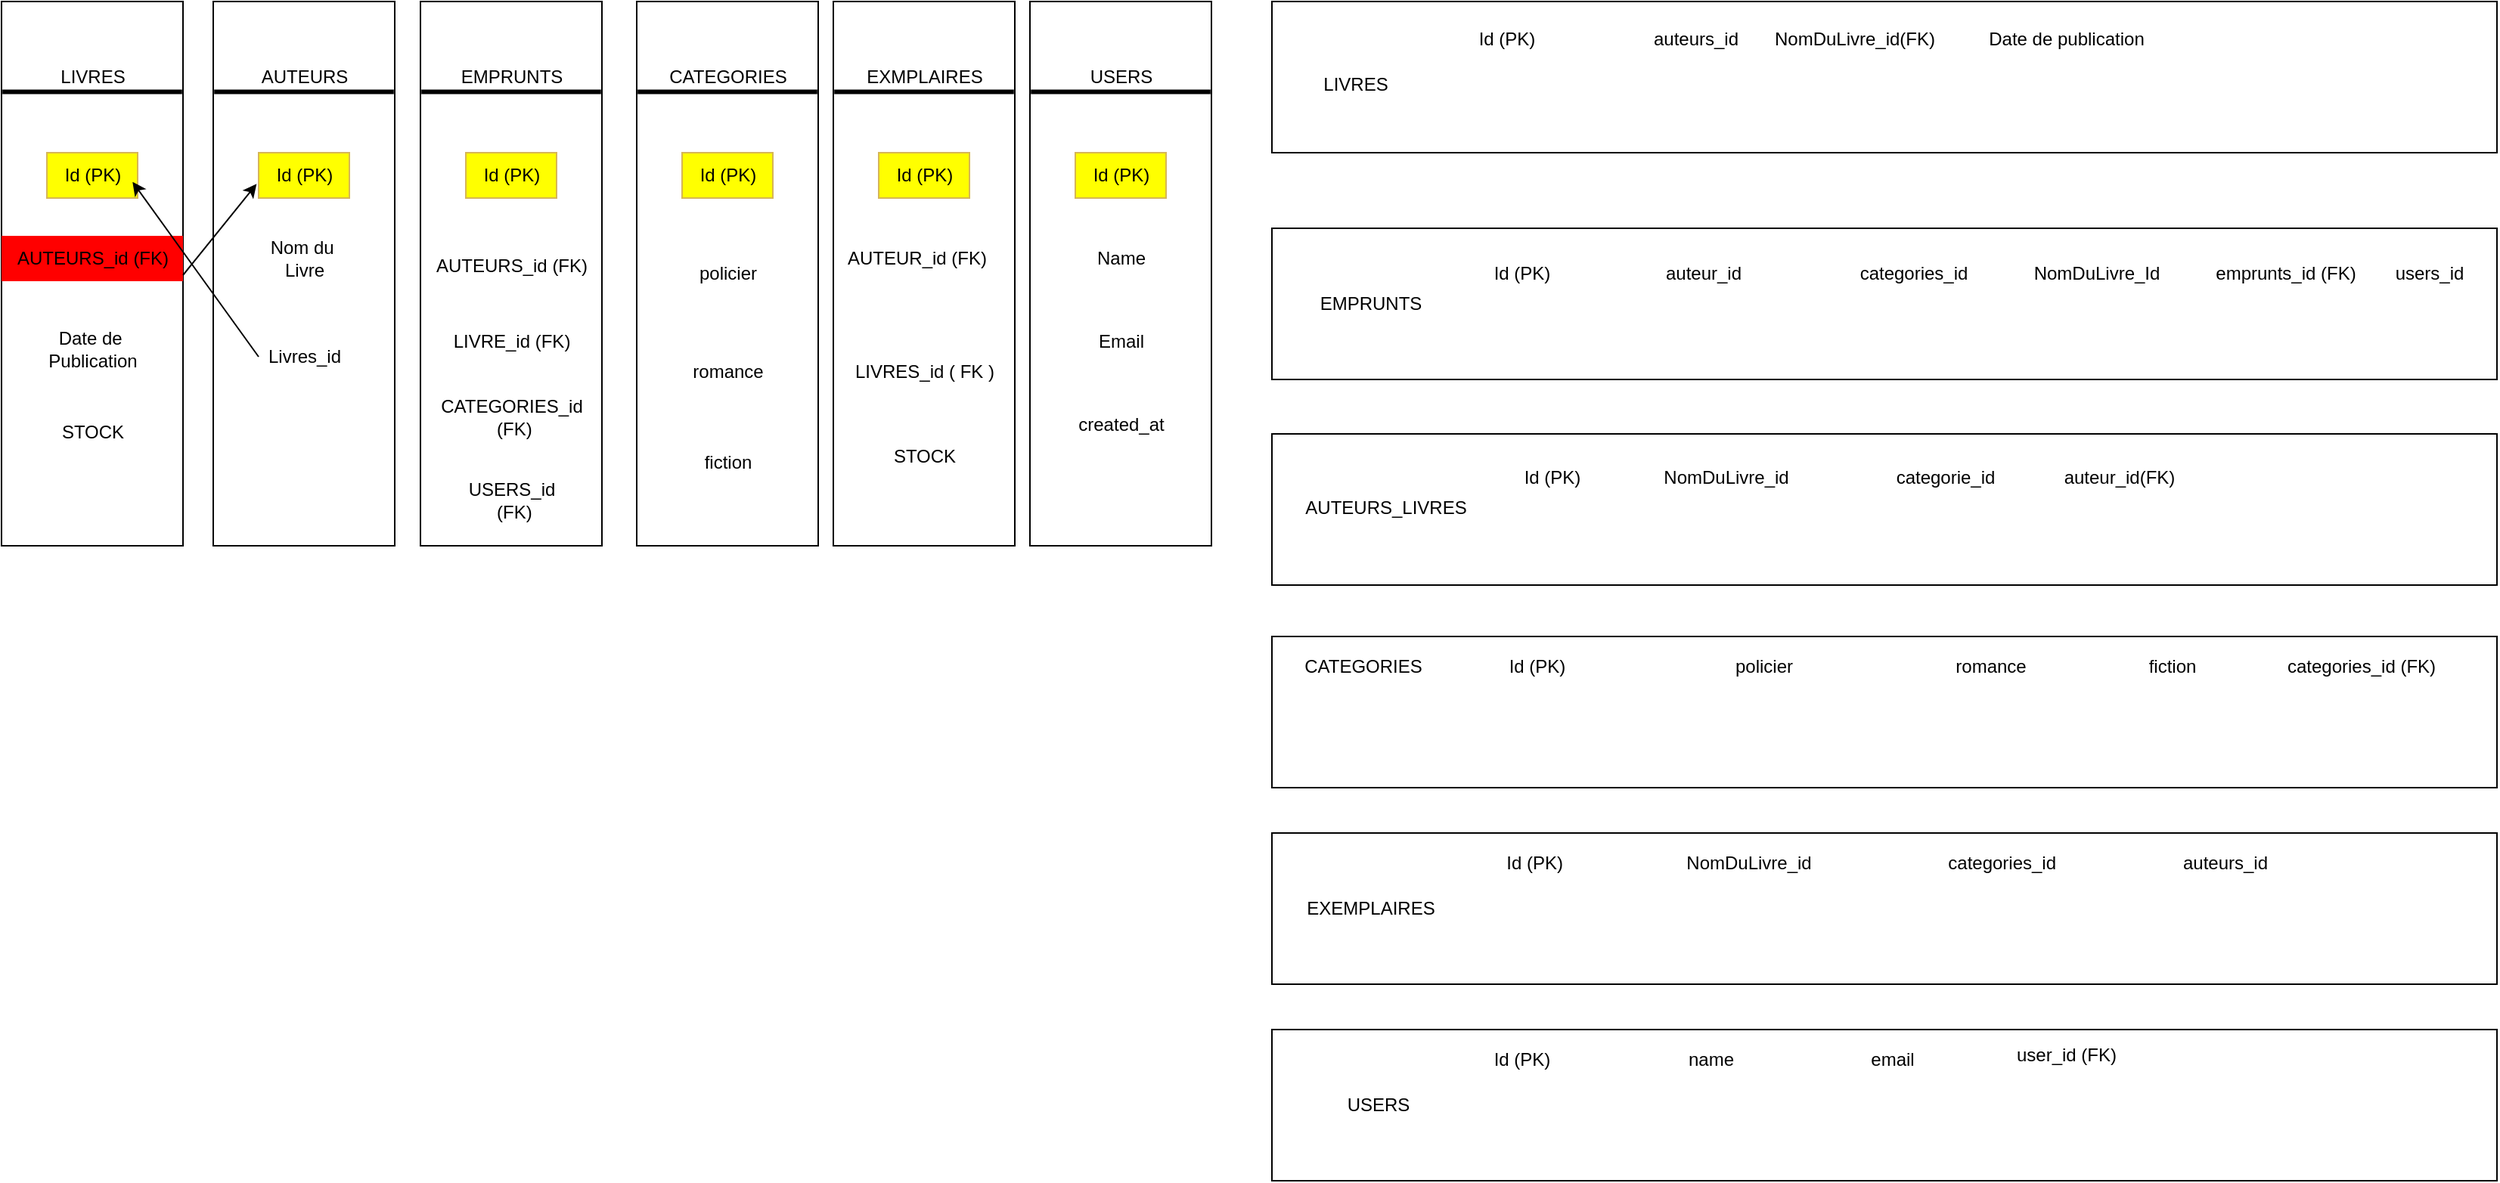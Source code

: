 <mxfile version="26.0.16">
  <diagram name="Page-1" id="i7ImQxPpGs-lb5HzgOeP">
    <mxGraphModel dx="3341" dy="868" grid="1" gridSize="10" guides="1" tooltips="1" connect="1" arrows="1" fold="1" page="1" pageScale="1" pageWidth="827" pageHeight="1169" math="0" shadow="0">
      <root>
        <mxCell id="0" />
        <mxCell id="1" parent="0" />
        <mxCell id="d63WF_MDzuo1NfwLzAkS-2" value="" style="rounded=0;whiteSpace=wrap;html=1;" parent="1" vertex="1">
          <mxGeometry x="-10" y="60" width="810" height="100" as="geometry" />
        </mxCell>
        <mxCell id="d63WF_MDzuo1NfwLzAkS-5" value="EMPRUNTS" style="text;html=1;align=center;verticalAlign=middle;resizable=0;points=[];autosize=1;strokeColor=none;fillColor=none;" parent="1" vertex="1">
          <mxGeometry x="20" y="245" width="90" height="30" as="geometry" />
        </mxCell>
        <mxCell id="d63WF_MDzuo1NfwLzAkS-10" value="auteurs_id" style="text;html=1;align=center;verticalAlign=middle;resizable=0;points=[];autosize=1;strokeColor=none;fillColor=none;" parent="1" vertex="1">
          <mxGeometry x="230" y="70" width="80" height="30" as="geometry" />
        </mxCell>
        <mxCell id="d63WF_MDzuo1NfwLzAkS-11" value="Date de publication" style="text;html=1;align=center;verticalAlign=middle;resizable=0;points=[];autosize=1;strokeColor=none;fillColor=none;" parent="1" vertex="1">
          <mxGeometry x="450" y="70" width="130" height="30" as="geometry" />
        </mxCell>
        <mxCell id="d63WF_MDzuo1NfwLzAkS-13" value="Id (PK)" style="text;html=1;align=center;verticalAlign=middle;resizable=0;points=[];autosize=1;strokeColor=none;fillColor=none;" parent="1" vertex="1">
          <mxGeometry x="115" y="70" width="60" height="30" as="geometry" />
        </mxCell>
        <mxCell id="d63WF_MDzuo1NfwLzAkS-15" value="NomDuLivre_id(FK)" style="text;html=1;align=center;verticalAlign=middle;resizable=0;points=[];autosize=1;strokeColor=none;fillColor=none;" parent="1" vertex="1">
          <mxGeometry x="310" y="70" width="130" height="30" as="geometry" />
        </mxCell>
        <mxCell id="d63WF_MDzuo1NfwLzAkS-16" value="LIVRES" style="text;html=1;align=center;verticalAlign=middle;resizable=0;points=[];autosize=1;strokeColor=none;fillColor=none;" parent="1" vertex="1">
          <mxGeometry x="10" y="100" width="70" height="30" as="geometry" />
        </mxCell>
        <mxCell id="d63WF_MDzuo1NfwLzAkS-17" value="" style="rounded=0;whiteSpace=wrap;html=1;" parent="1" vertex="1">
          <mxGeometry x="-10" y="210" width="810" height="100" as="geometry" />
        </mxCell>
        <mxCell id="d63WF_MDzuo1NfwLzAkS-18" value="EMPRUNTS" style="text;html=1;align=center;verticalAlign=middle;resizable=0;points=[];autosize=1;strokeColor=none;fillColor=none;" parent="1" vertex="1">
          <mxGeometry x="10" y="245" width="90" height="30" as="geometry" />
        </mxCell>
        <mxCell id="d63WF_MDzuo1NfwLzAkS-19" value="categories_id" style="text;html=1;align=center;verticalAlign=middle;resizable=0;points=[];autosize=1;strokeColor=none;fillColor=none;" parent="1" vertex="1">
          <mxGeometry x="369" y="225" width="90" height="30" as="geometry" />
        </mxCell>
        <mxCell id="d63WF_MDzuo1NfwLzAkS-20" value="auteur_id" style="text;html=1;align=center;verticalAlign=middle;resizable=0;points=[];autosize=1;strokeColor=none;fillColor=none;" parent="1" vertex="1">
          <mxGeometry x="240" y="225" width="70" height="30" as="geometry" />
        </mxCell>
        <mxCell id="d63WF_MDzuo1NfwLzAkS-21" value="Id (PK)" style="text;html=1;align=center;verticalAlign=middle;resizable=0;points=[];autosize=1;strokeColor=none;fillColor=none;" parent="1" vertex="1">
          <mxGeometry x="125" y="225" width="60" height="30" as="geometry" />
        </mxCell>
        <mxCell id="d63WF_MDzuo1NfwLzAkS-24" value="" style="rounded=0;whiteSpace=wrap;html=1;" parent="1" vertex="1">
          <mxGeometry x="-10" y="346" width="810" height="100" as="geometry" />
        </mxCell>
        <mxCell id="d63WF_MDzuo1NfwLzAkS-25" value="AUTEURS_LIVRES" style="text;html=1;align=center;verticalAlign=middle;resizable=0;points=[];autosize=1;strokeColor=none;fillColor=none;" parent="1" vertex="1">
          <mxGeometry y="380" width="130" height="30" as="geometry" />
        </mxCell>
        <mxCell id="d63WF_MDzuo1NfwLzAkS-26" value="Id (PK)" style="text;html=1;align=center;verticalAlign=middle;resizable=0;points=[];autosize=1;strokeColor=none;fillColor=none;" parent="1" vertex="1">
          <mxGeometry x="145" y="360" width="60" height="30" as="geometry" />
        </mxCell>
        <mxCell id="d63WF_MDzuo1NfwLzAkS-28" value="NomDuLivre_id" style="text;html=1;align=center;verticalAlign=middle;resizable=0;points=[];autosize=1;strokeColor=none;fillColor=none;" parent="1" vertex="1">
          <mxGeometry x="235" y="360" width="110" height="30" as="geometry" />
        </mxCell>
        <mxCell id="d63WF_MDzuo1NfwLzAkS-29" value="categorie_id" style="text;html=1;align=center;verticalAlign=middle;resizable=0;points=[];autosize=1;strokeColor=none;fillColor=none;" parent="1" vertex="1">
          <mxGeometry x="390" y="360" width="90" height="30" as="geometry" />
        </mxCell>
        <mxCell id="d63WF_MDzuo1NfwLzAkS-30" value="" style="rounded=0;whiteSpace=wrap;html=1;" parent="1" vertex="1">
          <mxGeometry x="-10" y="480" width="810" height="100" as="geometry" />
        </mxCell>
        <mxCell id="d63WF_MDzuo1NfwLzAkS-31" value="CATEGORIES" style="text;html=1;align=center;verticalAlign=middle;resizable=0;points=[];autosize=1;strokeColor=none;fillColor=none;" parent="1" vertex="1">
          <mxGeometry y="485" width="100" height="30" as="geometry" />
        </mxCell>
        <mxCell id="d63WF_MDzuo1NfwLzAkS-32" value="fiction" style="text;html=1;align=center;verticalAlign=middle;resizable=0;points=[];autosize=1;strokeColor=none;fillColor=none;" parent="1" vertex="1">
          <mxGeometry x="560" y="485" width="50" height="30" as="geometry" />
        </mxCell>
        <mxCell id="d63WF_MDzuo1NfwLzAkS-34" value="romance" style="text;html=1;align=center;verticalAlign=middle;resizable=0;points=[];autosize=1;strokeColor=none;fillColor=none;" parent="1" vertex="1">
          <mxGeometry x="430" y="485" width="70" height="30" as="geometry" />
        </mxCell>
        <mxCell id="d63WF_MDzuo1NfwLzAkS-35" value="policier" style="text;html=1;align=center;verticalAlign=middle;resizable=0;points=[];autosize=1;strokeColor=none;fillColor=none;" parent="1" vertex="1">
          <mxGeometry x="285" y="485" width="60" height="30" as="geometry" />
        </mxCell>
        <mxCell id="d63WF_MDzuo1NfwLzAkS-36" value="Id (PK)" style="text;html=1;align=center;verticalAlign=middle;resizable=0;points=[];autosize=1;strokeColor=none;fillColor=none;" parent="1" vertex="1">
          <mxGeometry x="135" y="485" width="60" height="30" as="geometry" />
        </mxCell>
        <mxCell id="d63WF_MDzuo1NfwLzAkS-37" value="NomDuLivre_Id" style="text;html=1;align=center;verticalAlign=middle;resizable=0;points=[];autosize=1;strokeColor=none;fillColor=none;" parent="1" vertex="1">
          <mxGeometry x="480" y="225" width="110" height="30" as="geometry" />
        </mxCell>
        <mxCell id="d63WF_MDzuo1NfwLzAkS-38" value="&lt;span style=&quot;color: rgba(0, 0, 0, 0); font-family: monospace; font-size: 0px; text-align: start; text-wrap-mode: nowrap;&quot;&gt;%3CmxGraphModel%3E%3Croot%3E%3CmxCell%20id%3D%220%22%2F%3E%3CmxCell%20id%3D%221%22%20parent%3D%220%22%2F%3E%3CmxCell%20id%3D%222%22%20value%3D%22CATEGORIES%22%20style%3D%22text%3Bhtml%3D1%3Balign%3Dcenter%3BverticalAlign%3Dmiddle%3Bresizable%3D0%3Bpoints%3D%5B%5D%3Bautosize%3D1%3BstrokeColor%3Dnone%3BfillColor%3Dnone%3B%22%20vertex%3D%221%22%20parent%3D%221%22%3E%3CmxGeometry%20y%3D%22515%22%20width%3D%22100%22%20height%3D%2230%22%20as%3D%22geometry%22%2F%3E%3C%2FmxCell%3E%3C%2Froot%3E%3C%2FmxGraphModel%3E&lt;/span&gt;" style="rounded=0;whiteSpace=wrap;html=1;" parent="1" vertex="1">
          <mxGeometry x="-10" y="610" width="810" height="100" as="geometry" />
        </mxCell>
        <mxCell id="d63WF_MDzuo1NfwLzAkS-39" value="EXEMPLAIRES" style="text;html=1;align=center;verticalAlign=middle;resizable=0;points=[];autosize=1;strokeColor=none;fillColor=none;" parent="1" vertex="1">
          <mxGeometry y="645" width="110" height="30" as="geometry" />
        </mxCell>
        <mxCell id="d63WF_MDzuo1NfwLzAkS-40" value="Id (PK)&amp;nbsp;" style="text;html=1;align=center;verticalAlign=middle;resizable=0;points=[];autosize=1;strokeColor=none;fillColor=none;" parent="1" vertex="1">
          <mxGeometry x="135" y="615" width="60" height="30" as="geometry" />
        </mxCell>
        <mxCell id="d63WF_MDzuo1NfwLzAkS-41" value="NomDuLivre_id" style="text;html=1;align=center;verticalAlign=middle;resizable=0;points=[];autosize=1;strokeColor=none;fillColor=none;" parent="1" vertex="1">
          <mxGeometry x="250" y="615" width="110" height="30" as="geometry" />
        </mxCell>
        <mxCell id="d63WF_MDzuo1NfwLzAkS-42" value="categories_id (FK)" style="text;html=1;align=center;verticalAlign=middle;resizable=0;points=[];autosize=1;strokeColor=none;fillColor=none;" parent="1" vertex="1">
          <mxGeometry x="650" y="485" width="120" height="30" as="geometry" />
        </mxCell>
        <mxCell id="d63WF_MDzuo1NfwLzAkS-43" value="categories_id&amp;nbsp;" style="text;html=1;align=center;verticalAlign=middle;resizable=0;points=[];autosize=1;strokeColor=none;fillColor=none;" parent="1" vertex="1">
          <mxGeometry x="424" y="615" width="100" height="30" as="geometry" />
        </mxCell>
        <mxCell id="d63WF_MDzuo1NfwLzAkS-44" value="auteurs_id" style="text;html=1;align=center;verticalAlign=middle;resizable=0;points=[];autosize=1;strokeColor=none;fillColor=none;" parent="1" vertex="1">
          <mxGeometry x="580" y="615" width="80" height="30" as="geometry" />
        </mxCell>
        <mxCell id="d63WF_MDzuo1NfwLzAkS-45" value="auteur_id(FK)" style="text;html=1;align=center;verticalAlign=middle;resizable=0;points=[];autosize=1;strokeColor=none;fillColor=none;" parent="1" vertex="1">
          <mxGeometry x="500" y="360" width="100" height="30" as="geometry" />
        </mxCell>
        <mxCell id="d63WF_MDzuo1NfwLzAkS-46" value="emprunts_id (FK)" style="text;html=1;align=center;verticalAlign=middle;resizable=0;points=[];autosize=1;strokeColor=none;fillColor=none;" parent="1" vertex="1">
          <mxGeometry x="600" y="225" width="120" height="30" as="geometry" />
        </mxCell>
        <mxCell id="d63WF_MDzuo1NfwLzAkS-50" value="&lt;span style=&quot;color: rgba(0, 0, 0, 0); font-family: monospace; font-size: 0px; text-align: start; text-wrap-mode: nowrap;&quot;&gt;%3CmxGraphModel%3E%3Croot%3E%3CmxCell%20id%3D%220%22%2F%3E%3CmxCell%20id%3D%221%22%20parent%3D%220%22%2F%3E%3CmxCell%20id%3D%222%22%20value%3D%22CATEGORIES%22%20style%3D%22text%3Bhtml%3D1%3Balign%3Dcenter%3BverticalAlign%3Dmiddle%3Bresizable%3D0%3Bpoints%3D%5B%5D%3Bautosize%3D1%3BstrokeColor%3Dnone%3BfillColor%3Dnone%3B%22%20vertex%3D%221%22%20parent%3D%221%22%3E%3CmxGeometry%20y%3D%22515%22%20width%3D%22100%22%20height%3D%2230%22%20as%3D%22geometry%22%2F%3E%3C%2FmxCell%3E%3C%2Froot%3E%3C%2FmxGraphModel%3E&lt;/span&gt;" style="rounded=0;whiteSpace=wrap;html=1;" parent="1" vertex="1">
          <mxGeometry x="-10" y="740" width="810" height="100" as="geometry" />
        </mxCell>
        <mxCell id="d63WF_MDzuo1NfwLzAkS-51" value="USERS" style="text;html=1;align=center;verticalAlign=middle;resizable=0;points=[];autosize=1;strokeColor=none;fillColor=none;" parent="1" vertex="1">
          <mxGeometry x="30" y="775" width="60" height="30" as="geometry" />
        </mxCell>
        <mxCell id="d63WF_MDzuo1NfwLzAkS-52" value="Id (PK)" style="text;html=1;align=center;verticalAlign=middle;resizable=0;points=[];autosize=1;strokeColor=none;fillColor=none;" parent="1" vertex="1">
          <mxGeometry x="125" y="745" width="60" height="30" as="geometry" />
        </mxCell>
        <mxCell id="d63WF_MDzuo1NfwLzAkS-53" value="name" style="text;html=1;align=center;verticalAlign=middle;resizable=0;points=[];autosize=1;strokeColor=none;fillColor=none;" parent="1" vertex="1">
          <mxGeometry x="255" y="745" width="50" height="30" as="geometry" />
        </mxCell>
        <mxCell id="d63WF_MDzuo1NfwLzAkS-54" value="user_id (FK)" style="text;html=1;align=center;verticalAlign=middle;resizable=0;points=[];autosize=1;strokeColor=none;fillColor=none;" parent="1" vertex="1">
          <mxGeometry x="470" y="742" width="90" height="30" as="geometry" />
        </mxCell>
        <mxCell id="d63WF_MDzuo1NfwLzAkS-55" value="email" style="text;html=1;align=center;verticalAlign=middle;resizable=0;points=[];autosize=1;strokeColor=none;fillColor=none;" parent="1" vertex="1">
          <mxGeometry x="375" y="745" width="50" height="30" as="geometry" />
        </mxCell>
        <mxCell id="d63WF_MDzuo1NfwLzAkS-56" value="users_id" style="text;html=1;align=center;verticalAlign=middle;resizable=0;points=[];autosize=1;strokeColor=none;fillColor=none;" parent="1" vertex="1">
          <mxGeometry x="720" y="225" width="70" height="30" as="geometry" />
        </mxCell>
        <mxCell id="oMkyQLbxiGc-3ZXYpDxB-1" value="" style="rounded=0;whiteSpace=wrap;html=1;" vertex="1" parent="1">
          <mxGeometry x="-850" y="60" width="120" height="360" as="geometry" />
        </mxCell>
        <mxCell id="oMkyQLbxiGc-3ZXYpDxB-2" value="LIVRES" style="text;html=1;align=center;verticalAlign=middle;resizable=0;points=[];autosize=1;strokeColor=none;fillColor=none;" vertex="1" parent="1">
          <mxGeometry x="-825" y="95" width="70" height="30" as="geometry" />
        </mxCell>
        <mxCell id="oMkyQLbxiGc-3ZXYpDxB-3" value="Id (PK)" style="text;html=1;align=center;verticalAlign=middle;resizable=0;points=[];autosize=1;strokeColor=#d6b656;fillColor=#FFFF00;" vertex="1" parent="1">
          <mxGeometry x="-820" y="160" width="60" height="30" as="geometry" />
        </mxCell>
        <mxCell id="oMkyQLbxiGc-3ZXYpDxB-4" value="AUTEURS_id (FK)" style="text;html=1;align=center;verticalAlign=middle;resizable=0;points=[];autosize=1;strokeColor=none;fillColor=#FF0000;" vertex="1" parent="1">
          <mxGeometry x="-850" y="215" width="120" height="30" as="geometry" />
        </mxCell>
        <mxCell id="oMkyQLbxiGc-3ZXYpDxB-6" value="Date de&amp;nbsp;&lt;div&gt;Publication&lt;/div&gt;" style="text;html=1;align=center;verticalAlign=middle;resizable=0;points=[];autosize=1;strokeColor=none;fillColor=none;" vertex="1" parent="1">
          <mxGeometry x="-830" y="270" width="80" height="40" as="geometry" />
        </mxCell>
        <mxCell id="oMkyQLbxiGc-3ZXYpDxB-8" value="" style="endArrow=none;html=1;rounded=0;entryX=0.995;entryY=0.166;entryDx=0;entryDy=0;entryPerimeter=0;exitX=0.005;exitY=0.166;exitDx=0;exitDy=0;exitPerimeter=0;strokeWidth=3;" edge="1" parent="1" source="oMkyQLbxiGc-3ZXYpDxB-1" target="oMkyQLbxiGc-3ZXYpDxB-1">
          <mxGeometry width="50" height="50" relative="1" as="geometry">
            <mxPoint x="-850" y="124" as="sourcePoint" />
            <mxPoint x="-728" y="125" as="targetPoint" />
          </mxGeometry>
        </mxCell>
        <mxCell id="oMkyQLbxiGc-3ZXYpDxB-9" value="" style="rounded=0;whiteSpace=wrap;html=1;" vertex="1" parent="1">
          <mxGeometry x="-710" y="60" width="120" height="360" as="geometry" />
        </mxCell>
        <mxCell id="oMkyQLbxiGc-3ZXYpDxB-10" value="Id (PK)" style="text;html=1;align=center;verticalAlign=middle;resizable=0;points=[];autosize=1;strokeColor=#d6b656;fillColor=#FFFF00;" vertex="1" parent="1">
          <mxGeometry x="-680" y="160" width="60" height="30" as="geometry" />
        </mxCell>
        <mxCell id="oMkyQLbxiGc-3ZXYpDxB-11" value="Nom du&amp;nbsp;&lt;div&gt;Livre&lt;/div&gt;" style="text;html=1;align=center;verticalAlign=middle;resizable=0;points=[];autosize=1;strokeColor=none;fillColor=none;" vertex="1" parent="1">
          <mxGeometry x="-685" y="210" width="70" height="40" as="geometry" />
        </mxCell>
        <mxCell id="oMkyQLbxiGc-3ZXYpDxB-13" value="Livres_id" style="text;html=1;align=center;verticalAlign=middle;resizable=0;points=[];autosize=1;strokeColor=none;fillColor=none;" vertex="1" parent="1">
          <mxGeometry x="-685" y="280" width="70" height="30" as="geometry" />
        </mxCell>
        <mxCell id="oMkyQLbxiGc-3ZXYpDxB-14" value="" style="endArrow=none;html=1;rounded=0;entryX=0.995;entryY=0.166;entryDx=0;entryDy=0;entryPerimeter=0;exitX=0.005;exitY=0.166;exitDx=0;exitDy=0;exitPerimeter=0;strokeWidth=3;" edge="1" parent="1" source="oMkyQLbxiGc-3ZXYpDxB-9" target="oMkyQLbxiGc-3ZXYpDxB-9">
          <mxGeometry width="50" height="50" relative="1" as="geometry">
            <mxPoint x="-710" y="124" as="sourcePoint" />
            <mxPoint x="-588" y="125" as="targetPoint" />
          </mxGeometry>
        </mxCell>
        <mxCell id="oMkyQLbxiGc-3ZXYpDxB-15" value="" style="rounded=0;whiteSpace=wrap;html=1;" vertex="1" parent="1">
          <mxGeometry x="-300" y="60" width="120" height="360" as="geometry" />
        </mxCell>
        <mxCell id="oMkyQLbxiGc-3ZXYpDxB-20" value="" style="endArrow=none;html=1;rounded=0;entryX=0.995;entryY=0.166;entryDx=0;entryDy=0;entryPerimeter=0;exitX=0.005;exitY=0.166;exitDx=0;exitDy=0;exitPerimeter=0;strokeWidth=3;" edge="1" parent="1" source="oMkyQLbxiGc-3ZXYpDxB-15" target="oMkyQLbxiGc-3ZXYpDxB-15">
          <mxGeometry width="50" height="50" relative="1" as="geometry">
            <mxPoint x="-830" y="144" as="sourcePoint" />
            <mxPoint x="-708" y="145" as="targetPoint" />
          </mxGeometry>
        </mxCell>
        <mxCell id="oMkyQLbxiGc-3ZXYpDxB-21" value="" style="rounded=0;whiteSpace=wrap;html=1;" vertex="1" parent="1">
          <mxGeometry x="-430" y="60" width="120" height="360" as="geometry" />
        </mxCell>
        <mxCell id="oMkyQLbxiGc-3ZXYpDxB-26" value="" style="endArrow=none;html=1;rounded=0;entryX=0.995;entryY=0.166;entryDx=0;entryDy=0;entryPerimeter=0;exitX=0.005;exitY=0.166;exitDx=0;exitDy=0;exitPerimeter=0;strokeWidth=3;" edge="1" parent="1" source="oMkyQLbxiGc-3ZXYpDxB-21" target="oMkyQLbxiGc-3ZXYpDxB-21">
          <mxGeometry width="50" height="50" relative="1" as="geometry">
            <mxPoint x="-820" y="154" as="sourcePoint" />
            <mxPoint x="-698" y="155" as="targetPoint" />
          </mxGeometry>
        </mxCell>
        <mxCell id="oMkyQLbxiGc-3ZXYpDxB-27" value="" style="rounded=0;whiteSpace=wrap;html=1;" vertex="1" parent="1">
          <mxGeometry x="-573" y="60" width="120" height="360" as="geometry" />
        </mxCell>
        <mxCell id="oMkyQLbxiGc-3ZXYpDxB-28" value="Id (PK)" style="text;html=1;align=center;verticalAlign=middle;resizable=0;points=[];autosize=1;strokeColor=#d6b656;fillColor=#FFFF00;" vertex="1" parent="1">
          <mxGeometry x="-543" y="160" width="60" height="30" as="geometry" />
        </mxCell>
        <mxCell id="oMkyQLbxiGc-3ZXYpDxB-29" value="AUTEURS_id (FK)" style="text;html=1;align=center;verticalAlign=middle;resizable=0;points=[];autosize=1;strokeColor=none;fillColor=none;" vertex="1" parent="1">
          <mxGeometry x="-573" y="220" width="120" height="30" as="geometry" />
        </mxCell>
        <mxCell id="oMkyQLbxiGc-3ZXYpDxB-30" value="LIVRE_id (FK)" style="text;html=1;align=center;verticalAlign=middle;resizable=0;points=[];autosize=1;strokeColor=none;fillColor=none;" vertex="1" parent="1">
          <mxGeometry x="-563" y="270" width="100" height="30" as="geometry" />
        </mxCell>
        <mxCell id="oMkyQLbxiGc-3ZXYpDxB-31" value="CATEGORIES_id&lt;div&gt;&amp;nbsp;(FK)&lt;/div&gt;" style="text;html=1;align=center;verticalAlign=middle;resizable=0;points=[];autosize=1;strokeColor=none;fillColor=none;" vertex="1" parent="1">
          <mxGeometry x="-573" y="315" width="120" height="40" as="geometry" />
        </mxCell>
        <mxCell id="oMkyQLbxiGc-3ZXYpDxB-32" value="" style="endArrow=none;html=1;rounded=0;entryX=0.995;entryY=0.166;entryDx=0;entryDy=0;entryPerimeter=0;exitX=0.005;exitY=0.166;exitDx=0;exitDy=0;exitPerimeter=0;strokeWidth=3;" edge="1" parent="1" source="oMkyQLbxiGc-3ZXYpDxB-27" target="oMkyQLbxiGc-3ZXYpDxB-27">
          <mxGeometry width="50" height="50" relative="1" as="geometry">
            <mxPoint x="-573" y="124" as="sourcePoint" />
            <mxPoint x="-451" y="125" as="targetPoint" />
          </mxGeometry>
        </mxCell>
        <mxCell id="oMkyQLbxiGc-3ZXYpDxB-35" value="AUTEURS" style="text;html=1;align=center;verticalAlign=middle;resizable=0;points=[];autosize=1;strokeColor=none;fillColor=none;" vertex="1" parent="1">
          <mxGeometry x="-690" y="95" width="80" height="30" as="geometry" />
        </mxCell>
        <mxCell id="oMkyQLbxiGc-3ZXYpDxB-36" value="EMPRUNTS" style="text;html=1;align=center;verticalAlign=middle;resizable=0;points=[];autosize=1;strokeColor=none;fillColor=none;" vertex="1" parent="1">
          <mxGeometry x="-558" y="95" width="90" height="30" as="geometry" />
        </mxCell>
        <mxCell id="oMkyQLbxiGc-3ZXYpDxB-37" value="CATEGORIES" style="text;html=1;align=center;verticalAlign=middle;resizable=0;points=[];autosize=1;strokeColor=none;fillColor=none;" vertex="1" parent="1">
          <mxGeometry x="-420" y="95" width="100" height="30" as="geometry" />
        </mxCell>
        <mxCell id="oMkyQLbxiGc-3ZXYpDxB-38" value="EXMPLAIRES" style="text;html=1;align=center;verticalAlign=middle;resizable=0;points=[];autosize=1;strokeColor=none;fillColor=none;" vertex="1" parent="1">
          <mxGeometry x="-290" y="95" width="100" height="30" as="geometry" />
        </mxCell>
        <mxCell id="oMkyQLbxiGc-3ZXYpDxB-40" value="" style="rounded=0;whiteSpace=wrap;html=1;" vertex="1" parent="1">
          <mxGeometry x="-170" y="60" width="120" height="360" as="geometry" />
        </mxCell>
        <mxCell id="oMkyQLbxiGc-3ZXYpDxB-41" value="USERS" style="text;html=1;align=center;verticalAlign=middle;resizable=0;points=[];autosize=1;strokeColor=none;fillColor=none;" vertex="1" parent="1">
          <mxGeometry x="-140" y="95" width="60" height="30" as="geometry" />
        </mxCell>
        <mxCell id="oMkyQLbxiGc-3ZXYpDxB-42" value="Id (PK)" style="text;html=1;align=center;verticalAlign=middle;resizable=0;points=[];autosize=1;strokeColor=#d6b656;fillColor=#FFFF00;" vertex="1" parent="1">
          <mxGeometry x="-400" y="160" width="60" height="30" as="geometry" />
        </mxCell>
        <mxCell id="oMkyQLbxiGc-3ZXYpDxB-43" value="policier" style="text;html=1;align=center;verticalAlign=middle;resizable=0;points=[];autosize=1;strokeColor=none;fillColor=none;" vertex="1" parent="1">
          <mxGeometry x="-400" y="225" width="60" height="30" as="geometry" />
        </mxCell>
        <mxCell id="oMkyQLbxiGc-3ZXYpDxB-44" value="romance" style="text;html=1;align=center;verticalAlign=middle;resizable=0;points=[];autosize=1;strokeColor=none;fillColor=none;" vertex="1" parent="1">
          <mxGeometry x="-405" y="290" width="70" height="30" as="geometry" />
        </mxCell>
        <mxCell id="oMkyQLbxiGc-3ZXYpDxB-45" value="fiction" style="text;html=1;align=center;verticalAlign=middle;resizable=0;points=[];autosize=1;strokeColor=none;fillColor=none;" vertex="1" parent="1">
          <mxGeometry x="-395" y="350" width="50" height="30" as="geometry" />
        </mxCell>
        <mxCell id="oMkyQLbxiGc-3ZXYpDxB-46" value="" style="endArrow=none;html=1;rounded=0;entryX=0.995;entryY=0.166;entryDx=0;entryDy=0;entryPerimeter=0;exitX=0.005;exitY=0.166;exitDx=0;exitDy=0;exitPerimeter=0;strokeWidth=3;" edge="1" parent="1" source="oMkyQLbxiGc-3ZXYpDxB-40" target="oMkyQLbxiGc-3ZXYpDxB-40">
          <mxGeometry width="50" height="50" relative="1" as="geometry">
            <mxPoint x="-130" y="124" as="sourcePoint" />
            <mxPoint x="-8" y="125" as="targetPoint" />
          </mxGeometry>
        </mxCell>
        <mxCell id="oMkyQLbxiGc-3ZXYpDxB-62" value="Id (PK)" style="text;html=1;align=center;verticalAlign=middle;resizable=0;points=[];autosize=1;strokeColor=#d6b656;fillColor=#FFFF00;" vertex="1" parent="1">
          <mxGeometry x="-270" y="160" width="60" height="30" as="geometry" />
        </mxCell>
        <mxCell id="oMkyQLbxiGc-3ZXYpDxB-63" value="AUTEUR_id (FK)" style="text;html=1;align=center;verticalAlign=middle;resizable=0;points=[];autosize=1;strokeColor=none;fillColor=none;" vertex="1" parent="1">
          <mxGeometry x="-305" y="215" width="120" height="30" as="geometry" />
        </mxCell>
        <mxCell id="oMkyQLbxiGc-3ZXYpDxB-64" value="LIVRES_id ( FK )" style="text;html=1;align=center;verticalAlign=middle;resizable=0;points=[];autosize=1;strokeColor=none;fillColor=none;" vertex="1" parent="1">
          <mxGeometry x="-300" y="290" width="120" height="30" as="geometry" />
        </mxCell>
        <mxCell id="oMkyQLbxiGc-3ZXYpDxB-71" value="Id (PK)" style="text;html=1;align=center;verticalAlign=middle;resizable=0;points=[];autosize=1;strokeColor=#d6b656;fillColor=#FFFF00;" vertex="1" parent="1">
          <mxGeometry x="-140" y="160" width="60" height="30" as="geometry" />
        </mxCell>
        <mxCell id="oMkyQLbxiGc-3ZXYpDxB-72" value="Name" style="text;html=1;align=center;verticalAlign=middle;resizable=0;points=[];autosize=1;strokeColor=none;fillColor=none;" vertex="1" parent="1">
          <mxGeometry x="-140" y="215" width="60" height="30" as="geometry" />
        </mxCell>
        <mxCell id="oMkyQLbxiGc-3ZXYpDxB-73" value="Email" style="text;html=1;align=center;verticalAlign=middle;resizable=0;points=[];autosize=1;strokeColor=none;fillColor=none;" vertex="1" parent="1">
          <mxGeometry x="-135" y="270" width="50" height="30" as="geometry" />
        </mxCell>
        <mxCell id="oMkyQLbxiGc-3ZXYpDxB-74" value="created_at" style="text;html=1;align=center;verticalAlign=middle;resizable=0;points=[];autosize=1;strokeColor=none;fillColor=none;" vertex="1" parent="1">
          <mxGeometry x="-150" y="325" width="80" height="30" as="geometry" />
        </mxCell>
        <mxCell id="oMkyQLbxiGc-3ZXYpDxB-75" value="" style="endArrow=classic;html=1;rounded=0;entryX=0.944;entryY=0.644;entryDx=0;entryDy=0;entryPerimeter=0;" edge="1" parent="1" target="oMkyQLbxiGc-3ZXYpDxB-3">
          <mxGeometry width="50" height="50" relative="1" as="geometry">
            <mxPoint x="-680" y="295" as="sourcePoint" />
            <mxPoint x="-630" y="245" as="targetPoint" />
            <Array as="points" />
          </mxGeometry>
        </mxCell>
        <mxCell id="oMkyQLbxiGc-3ZXYpDxB-76" value="" style="endArrow=classic;html=1;rounded=0;entryX=-0.022;entryY=0.689;entryDx=0;entryDy=0;entryPerimeter=0;" edge="1" parent="1" target="oMkyQLbxiGc-3ZXYpDxB-10">
          <mxGeometry width="50" height="50" relative="1" as="geometry">
            <mxPoint x="-730" y="241" as="sourcePoint" />
            <mxPoint x="-813" y="125" as="targetPoint" />
            <Array as="points" />
          </mxGeometry>
        </mxCell>
        <mxCell id="oMkyQLbxiGc-3ZXYpDxB-77" value="USERS_id&lt;div&gt;&amp;nbsp;(FK)&lt;/div&gt;" style="text;html=1;align=center;verticalAlign=middle;resizable=0;points=[];autosize=1;strokeColor=none;fillColor=none;" vertex="1" parent="1">
          <mxGeometry x="-553" y="370" width="80" height="40" as="geometry" />
        </mxCell>
        <mxCell id="oMkyQLbxiGc-3ZXYpDxB-79" value="STOCK" style="text;html=1;align=center;verticalAlign=middle;resizable=0;points=[];autosize=1;strokeColor=none;fillColor=none;" vertex="1" parent="1">
          <mxGeometry x="-820" y="330" width="60" height="30" as="geometry" />
        </mxCell>
        <mxCell id="oMkyQLbxiGc-3ZXYpDxB-81" value="STOCK" style="text;html=1;align=center;verticalAlign=middle;resizable=0;points=[];autosize=1;strokeColor=none;fillColor=none;" vertex="1" parent="1">
          <mxGeometry x="-270" y="346" width="60" height="30" as="geometry" />
        </mxCell>
      </root>
    </mxGraphModel>
  </diagram>
</mxfile>
